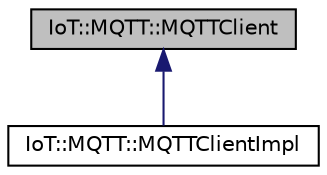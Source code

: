 digraph "IoT::MQTT::MQTTClient"
{
 // LATEX_PDF_SIZE
  edge [fontname="Helvetica",fontsize="10",labelfontname="Helvetica",labelfontsize="10"];
  node [fontname="Helvetica",fontsize="10",shape=record];
  Node1 [label="IoT::MQTT::MQTTClient",height=0.2,width=0.4,color="black", fillcolor="grey75", style="filled", fontcolor="black",tooltip=" "];
  Node1 -> Node2 [dir="back",color="midnightblue",fontsize="10",style="solid"];
  Node2 [label="IoT::MQTT::MQTTClientImpl",height=0.2,width=0.4,color="black", fillcolor="white", style="filled",URL="$classIoT_1_1MQTT_1_1MQTTClientImpl.html",tooltip="The default implementation of MQTTClient based on paho."];
}
